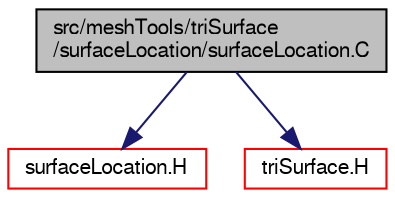 digraph "src/meshTools/triSurface/surfaceLocation/surfaceLocation.C"
{
  bgcolor="transparent";
  edge [fontname="FreeSans",fontsize="10",labelfontname="FreeSans",labelfontsize="10"];
  node [fontname="FreeSans",fontsize="10",shape=record];
  Node0 [label="src/meshTools/triSurface\l/surfaceLocation/surfaceLocation.C",height=0.2,width=0.4,color="black", fillcolor="grey75", style="filled", fontcolor="black"];
  Node0 -> Node1 [color="midnightblue",fontsize="10",style="solid",fontname="FreeSans"];
  Node1 [label="surfaceLocation.H",height=0.2,width=0.4,color="red",URL="$a08225.html"];
  Node0 -> Node120 [color="midnightblue",fontsize="10",style="solid",fontname="FreeSans"];
  Node120 [label="triSurface.H",height=0.2,width=0.4,color="red",URL="$a17024.html"];
}
